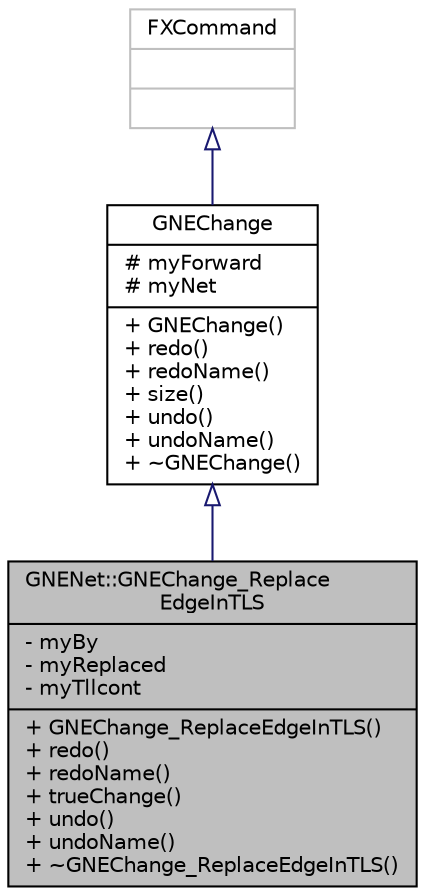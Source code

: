 digraph "GNENet::GNEChange_ReplaceEdgeInTLS"
{
  edge [fontname="Helvetica",fontsize="10",labelfontname="Helvetica",labelfontsize="10"];
  node [fontname="Helvetica",fontsize="10",shape=record];
  Node0 [label="{GNENet::GNEChange_Replace\lEdgeInTLS\n|- myBy\l- myReplaced\l- myTllcont\l|+ GNEChange_ReplaceEdgeInTLS()\l+ redo()\l+ redoName()\l+ trueChange()\l+ undo()\l+ undoName()\l+ ~GNEChange_ReplaceEdgeInTLS()\l}",height=0.2,width=0.4,color="black", fillcolor="grey75", style="filled", fontcolor="black"];
  Node1 -> Node0 [dir="back",color="midnightblue",fontsize="10",style="solid",arrowtail="onormal",fontname="Helvetica"];
  Node1 [label="{GNEChange\n|# myForward\l# myNet\l|+ GNEChange()\l+ redo()\l+ redoName()\l+ size()\l+ undo()\l+ undoName()\l+ ~GNEChange()\l}",height=0.2,width=0.4,color="black", fillcolor="white", style="filled",URL="$df/dd8/class_g_n_e_change.html",tooltip="the function-object for an editing operation (abstract base) "];
  Node2 -> Node1 [dir="back",color="midnightblue",fontsize="10",style="solid",arrowtail="onormal",fontname="Helvetica"];
  Node2 [label="{FXCommand\n||}",height=0.2,width=0.4,color="grey75", fillcolor="white", style="filled"];
}
